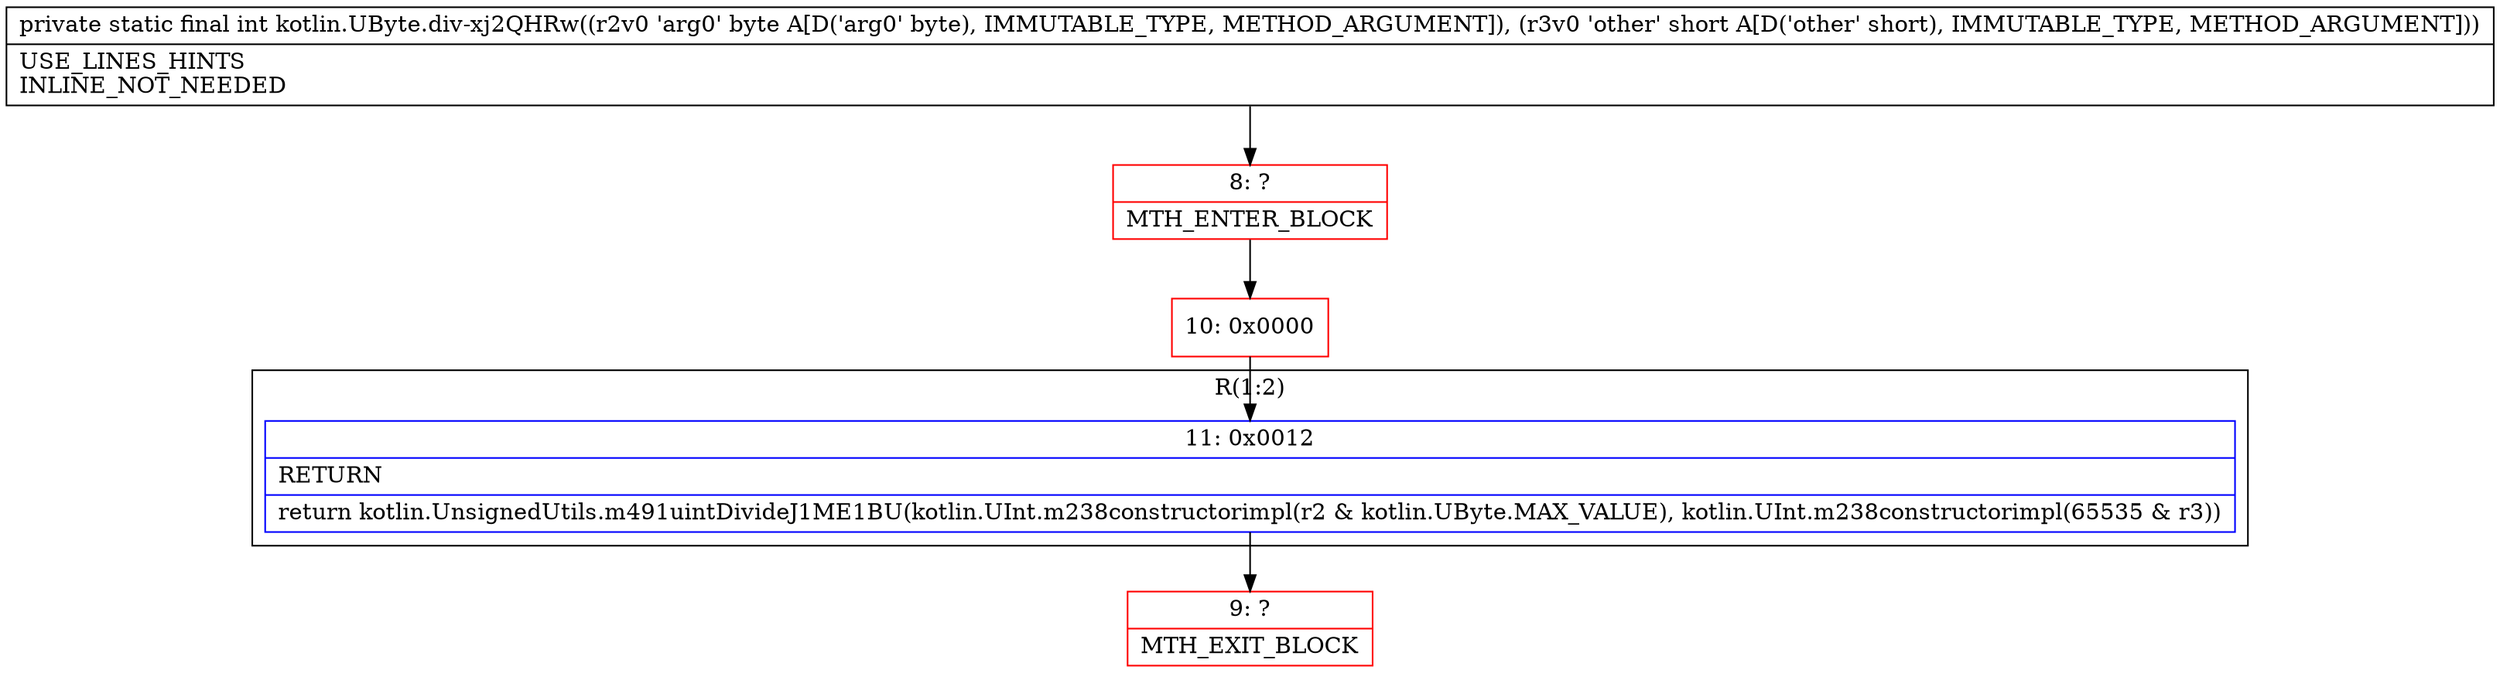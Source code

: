 digraph "CFG forkotlin.UByte.div\-xj2QHRw(BS)I" {
subgraph cluster_Region_2085848839 {
label = "R(1:2)";
node [shape=record,color=blue];
Node_11 [shape=record,label="{11\:\ 0x0012|RETURN\l|return kotlin.UnsignedUtils.m491uintDivideJ1ME1BU(kotlin.UInt.m238constructorimpl(r2 & kotlin.UByte.MAX_VALUE), kotlin.UInt.m238constructorimpl(65535 & r3))\l}"];
}
Node_8 [shape=record,color=red,label="{8\:\ ?|MTH_ENTER_BLOCK\l}"];
Node_10 [shape=record,color=red,label="{10\:\ 0x0000}"];
Node_9 [shape=record,color=red,label="{9\:\ ?|MTH_EXIT_BLOCK\l}"];
MethodNode[shape=record,label="{private static final int kotlin.UByte.div\-xj2QHRw((r2v0 'arg0' byte A[D('arg0' byte), IMMUTABLE_TYPE, METHOD_ARGUMENT]), (r3v0 'other' short A[D('other' short), IMMUTABLE_TYPE, METHOD_ARGUMENT]))  | USE_LINES_HINTS\lINLINE_NOT_NEEDED\l}"];
MethodNode -> Node_8;Node_11 -> Node_9;
Node_8 -> Node_10;
Node_10 -> Node_11;
}

